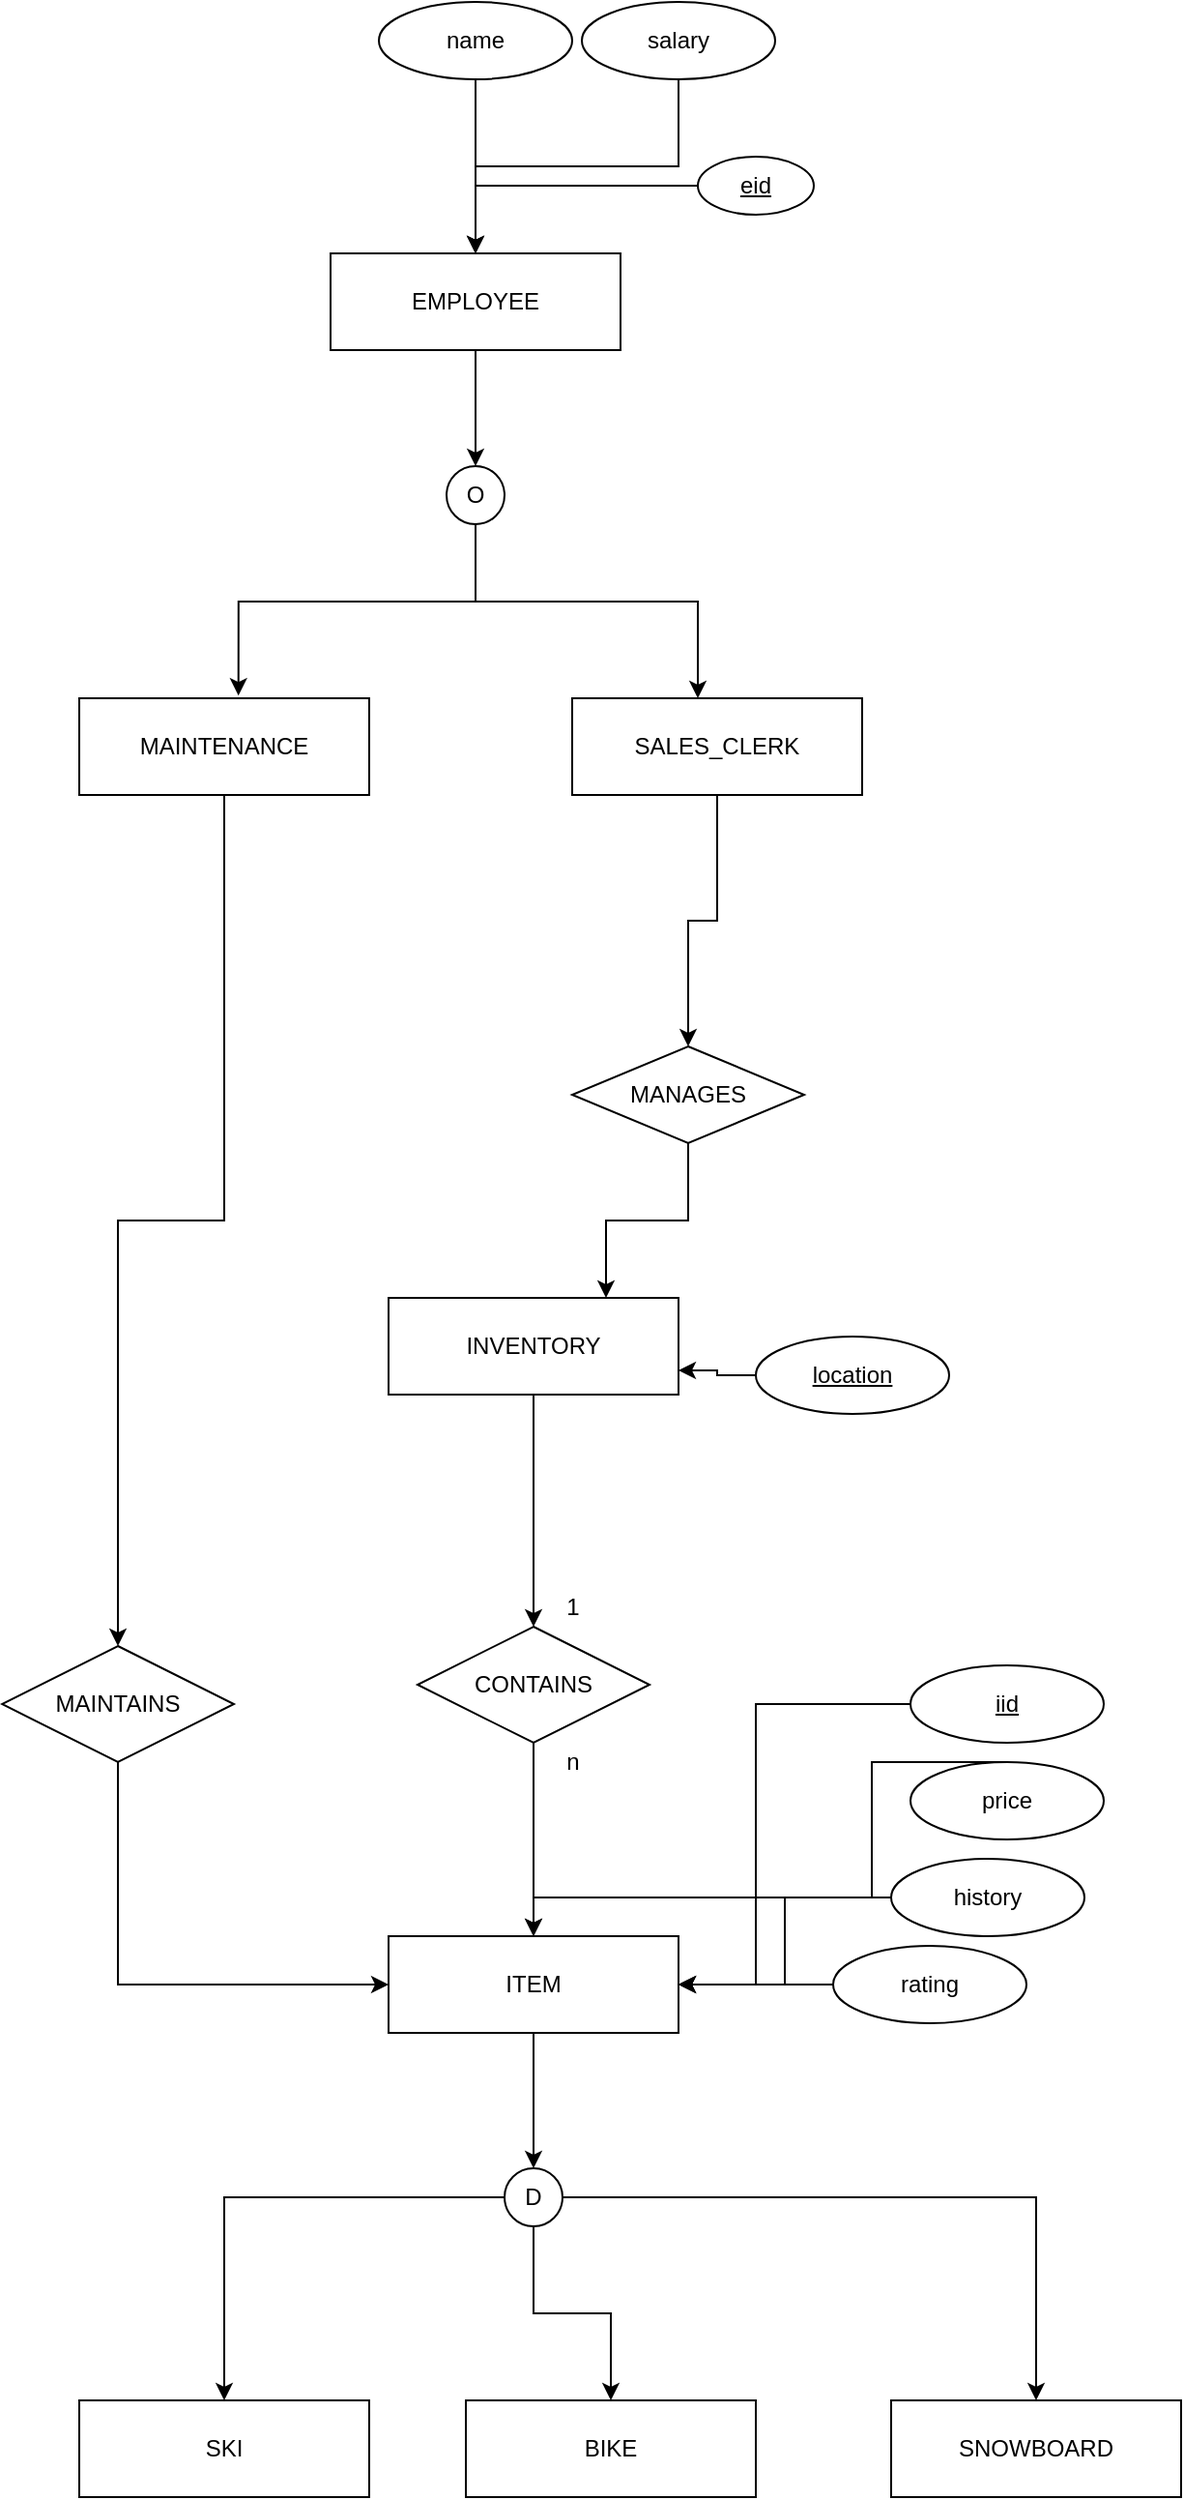 <mxfile version="21.0.6" type="github">
  <diagram id="R2lEEEUBdFMjLlhIrx00" name="Page-1">
    <mxGraphModel dx="2284" dy="869" grid="1" gridSize="10" guides="1" tooltips="1" connect="1" arrows="1" fold="1" page="1" pageScale="1" pageWidth="850" pageHeight="1100" math="0" shadow="0" extFonts="Permanent Marker^https://fonts.googleapis.com/css?family=Permanent+Marker">
      <root>
        <mxCell id="0" />
        <mxCell id="1" parent="0" />
        <mxCell id="FqAEWOyi9yit1yU_Qe8B-56" style="edgeStyle=orthogonalEdgeStyle;rounded=0;orthogonalLoop=1;jettySize=auto;html=1;exitX=0.5;exitY=1;exitDx=0;exitDy=0;" edge="1" parent="1" source="FqAEWOyi9yit1yU_Qe8B-1" target="FqAEWOyi9yit1yU_Qe8B-50">
          <mxGeometry relative="1" as="geometry" />
        </mxCell>
        <mxCell id="FqAEWOyi9yit1yU_Qe8B-1" value="&lt;div&gt;INVENTORY&lt;/div&gt;" style="whiteSpace=wrap;html=1;align=center;" vertex="1" parent="1">
          <mxGeometry x="-50" y="700" width="150" height="50" as="geometry" />
        </mxCell>
        <mxCell id="FqAEWOyi9yit1yU_Qe8B-5" style="edgeStyle=orthogonalEdgeStyle;rounded=0;orthogonalLoop=1;jettySize=auto;html=1;exitX=0.5;exitY=1;exitDx=0;exitDy=0;" edge="1" parent="1" source="FqAEWOyi9yit1yU_Qe8B-3" target="FqAEWOyi9yit1yU_Qe8B-4">
          <mxGeometry relative="1" as="geometry" />
        </mxCell>
        <mxCell id="FqAEWOyi9yit1yU_Qe8B-3" value="EMPLOYEE" style="whiteSpace=wrap;html=1;align=center;" vertex="1" parent="1">
          <mxGeometry x="-80" y="160" width="150" height="50" as="geometry" />
        </mxCell>
        <mxCell id="FqAEWOyi9yit1yU_Qe8B-6" style="edgeStyle=orthogonalEdgeStyle;rounded=0;orthogonalLoop=1;jettySize=auto;html=1;exitX=0.5;exitY=1;exitDx=0;exitDy=0;entryX=0.549;entryY=-0.028;entryDx=0;entryDy=0;entryPerimeter=0;" edge="1" parent="1" source="FqAEWOyi9yit1yU_Qe8B-4" target="FqAEWOyi9yit1yU_Qe8B-7">
          <mxGeometry relative="1" as="geometry">
            <mxPoint x="-120" y="350" as="targetPoint" />
            <Array as="points">
              <mxPoint x="-5" y="340" />
              <mxPoint x="-128" y="340" />
            </Array>
          </mxGeometry>
        </mxCell>
        <mxCell id="FqAEWOyi9yit1yU_Qe8B-4" value="O" style="ellipse;whiteSpace=wrap;html=1;" vertex="1" parent="1">
          <mxGeometry x="-20" y="270" width="30" height="30" as="geometry" />
        </mxCell>
        <mxCell id="FqAEWOyi9yit1yU_Qe8B-60" style="edgeStyle=orthogonalEdgeStyle;rounded=0;orthogonalLoop=1;jettySize=auto;html=1;exitX=0.5;exitY=1;exitDx=0;exitDy=0;entryX=0.5;entryY=0;entryDx=0;entryDy=0;" edge="1" parent="1" source="FqAEWOyi9yit1yU_Qe8B-7" target="FqAEWOyi9yit1yU_Qe8B-58">
          <mxGeometry relative="1" as="geometry" />
        </mxCell>
        <mxCell id="FqAEWOyi9yit1yU_Qe8B-7" value="MAINTENANCE" style="whiteSpace=wrap;html=1;align=center;" vertex="1" parent="1">
          <mxGeometry x="-210" y="390" width="150" height="50" as="geometry" />
        </mxCell>
        <mxCell id="FqAEWOyi9yit1yU_Qe8B-61" style="edgeStyle=orthogonalEdgeStyle;rounded=0;orthogonalLoop=1;jettySize=auto;html=1;exitX=0.5;exitY=1;exitDx=0;exitDy=0;entryX=0.5;entryY=0;entryDx=0;entryDy=0;" edge="1" parent="1" source="FqAEWOyi9yit1yU_Qe8B-8" target="FqAEWOyi9yit1yU_Qe8B-20">
          <mxGeometry relative="1" as="geometry" />
        </mxCell>
        <mxCell id="FqAEWOyi9yit1yU_Qe8B-8" value="SALES_CLERK" style="whiteSpace=wrap;html=1;align=center;" vertex="1" parent="1">
          <mxGeometry x="45" y="390" width="150" height="50" as="geometry" />
        </mxCell>
        <mxCell id="FqAEWOyi9yit1yU_Qe8B-9" style="edgeStyle=orthogonalEdgeStyle;rounded=0;orthogonalLoop=1;jettySize=auto;html=1;exitX=0.5;exitY=1;exitDx=0;exitDy=0;" edge="1" parent="1" source="FqAEWOyi9yit1yU_Qe8B-4" target="FqAEWOyi9yit1yU_Qe8B-8">
          <mxGeometry relative="1" as="geometry">
            <mxPoint x="90" y="390" as="targetPoint" />
            <mxPoint x="23" y="330" as="sourcePoint" />
            <Array as="points">
              <mxPoint x="-5" y="340" />
              <mxPoint x="110" y="340" />
            </Array>
          </mxGeometry>
        </mxCell>
        <mxCell id="FqAEWOyi9yit1yU_Qe8B-11" value="" style="edgeStyle=orthogonalEdgeStyle;rounded=0;orthogonalLoop=1;jettySize=auto;html=1;" edge="1" parent="1" source="FqAEWOyi9yit1yU_Qe8B-10" target="FqAEWOyi9yit1yU_Qe8B-3">
          <mxGeometry relative="1" as="geometry" />
        </mxCell>
        <mxCell id="FqAEWOyi9yit1yU_Qe8B-10" value="&lt;u&gt;eid&lt;/u&gt;" style="ellipse;whiteSpace=wrap;html=1;align=center;" vertex="1" parent="1">
          <mxGeometry x="110" y="110" width="60" height="30" as="geometry" />
        </mxCell>
        <mxCell id="FqAEWOyi9yit1yU_Qe8B-13" value="" style="edgeStyle=orthogonalEdgeStyle;rounded=0;orthogonalLoop=1;jettySize=auto;html=1;" edge="1" parent="1" source="FqAEWOyi9yit1yU_Qe8B-12" target="FqAEWOyi9yit1yU_Qe8B-3">
          <mxGeometry relative="1" as="geometry">
            <Array as="points">
              <mxPoint x="100" y="115" />
              <mxPoint x="-5" y="115" />
            </Array>
          </mxGeometry>
        </mxCell>
        <mxCell id="FqAEWOyi9yit1yU_Qe8B-12" value="salary" style="ellipse;whiteSpace=wrap;html=1;align=center;" vertex="1" parent="1">
          <mxGeometry x="50" y="30" width="100" height="40" as="geometry" />
        </mxCell>
        <mxCell id="FqAEWOyi9yit1yU_Qe8B-19" value="" style="edgeStyle=orthogonalEdgeStyle;rounded=0;orthogonalLoop=1;jettySize=auto;html=1;" edge="1" parent="1" source="FqAEWOyi9yit1yU_Qe8B-14" target="FqAEWOyi9yit1yU_Qe8B-3">
          <mxGeometry relative="1" as="geometry" />
        </mxCell>
        <mxCell id="FqAEWOyi9yit1yU_Qe8B-14" value="name" style="ellipse;whiteSpace=wrap;html=1;align=center;" vertex="1" parent="1">
          <mxGeometry x="-55" y="30" width="100" height="40" as="geometry" />
        </mxCell>
        <mxCell id="FqAEWOyi9yit1yU_Qe8B-62" style="edgeStyle=orthogonalEdgeStyle;rounded=0;orthogonalLoop=1;jettySize=auto;html=1;exitX=0.5;exitY=1;exitDx=0;exitDy=0;entryX=0.75;entryY=0;entryDx=0;entryDy=0;" edge="1" parent="1" source="FqAEWOyi9yit1yU_Qe8B-20" target="FqAEWOyi9yit1yU_Qe8B-1">
          <mxGeometry relative="1" as="geometry" />
        </mxCell>
        <mxCell id="FqAEWOyi9yit1yU_Qe8B-20" value="MANAGES" style="shape=rhombus;perimeter=rhombusPerimeter;whiteSpace=wrap;html=1;align=center;" vertex="1" parent="1">
          <mxGeometry x="45" y="570" width="120" height="50" as="geometry" />
        </mxCell>
        <mxCell id="FqAEWOyi9yit1yU_Qe8B-39" value="" style="edgeStyle=orthogonalEdgeStyle;rounded=0;orthogonalLoop=1;jettySize=auto;html=1;" edge="1" parent="1" source="FqAEWOyi9yit1yU_Qe8B-25" target="FqAEWOyi9yit1yU_Qe8B-38">
          <mxGeometry relative="1" as="geometry" />
        </mxCell>
        <mxCell id="FqAEWOyi9yit1yU_Qe8B-25" value="ITEM" style="whiteSpace=wrap;html=1;align=center;" vertex="1" parent="1">
          <mxGeometry x="-50" y="1030" width="150" height="50" as="geometry" />
        </mxCell>
        <mxCell id="FqAEWOyi9yit1yU_Qe8B-30" value="" style="edgeStyle=orthogonalEdgeStyle;rounded=0;orthogonalLoop=1;jettySize=auto;html=1;" edge="1" parent="1" source="FqAEWOyi9yit1yU_Qe8B-27" target="FqAEWOyi9yit1yU_Qe8B-25">
          <mxGeometry relative="1" as="geometry">
            <Array as="points">
              <mxPoint x="200" y="940" />
              <mxPoint x="200" y="1010" />
              <mxPoint x="25" y="1010" />
            </Array>
          </mxGeometry>
        </mxCell>
        <mxCell id="FqAEWOyi9yit1yU_Qe8B-27" value="&lt;div&gt;price&lt;/div&gt;" style="ellipse;whiteSpace=wrap;html=1;align=center;" vertex="1" parent="1">
          <mxGeometry x="220" y="940" width="100" height="40" as="geometry" />
        </mxCell>
        <mxCell id="FqAEWOyi9yit1yU_Qe8B-31" value="" style="edgeStyle=orthogonalEdgeStyle;rounded=0;orthogonalLoop=1;jettySize=auto;html=1;" edge="1" parent="1" source="FqAEWOyi9yit1yU_Qe8B-28" target="FqAEWOyi9yit1yU_Qe8B-25">
          <mxGeometry relative="1" as="geometry" />
        </mxCell>
        <mxCell id="FqAEWOyi9yit1yU_Qe8B-28" value="history" style="ellipse;whiteSpace=wrap;html=1;align=center;" vertex="1" parent="1">
          <mxGeometry x="210" y="990" width="100" height="40" as="geometry" />
        </mxCell>
        <mxCell id="FqAEWOyi9yit1yU_Qe8B-33" value="" style="edgeStyle=orthogonalEdgeStyle;rounded=0;orthogonalLoop=1;jettySize=auto;html=1;" edge="1" parent="1" source="FqAEWOyi9yit1yU_Qe8B-32" target="FqAEWOyi9yit1yU_Qe8B-25">
          <mxGeometry relative="1" as="geometry">
            <Array as="points">
              <mxPoint x="140" y="910" />
              <mxPoint x="140" y="1055" />
            </Array>
          </mxGeometry>
        </mxCell>
        <mxCell id="FqAEWOyi9yit1yU_Qe8B-32" value="&lt;u&gt;iid&lt;/u&gt;" style="ellipse;whiteSpace=wrap;html=1;align=center;" vertex="1" parent="1">
          <mxGeometry x="220" y="890" width="100" height="40" as="geometry" />
        </mxCell>
        <mxCell id="FqAEWOyi9yit1yU_Qe8B-37" value="" style="edgeStyle=orthogonalEdgeStyle;rounded=0;orthogonalLoop=1;jettySize=auto;html=1;" edge="1" parent="1" source="FqAEWOyi9yit1yU_Qe8B-34" target="FqAEWOyi9yit1yU_Qe8B-25">
          <mxGeometry relative="1" as="geometry" />
        </mxCell>
        <mxCell id="FqAEWOyi9yit1yU_Qe8B-34" value="rating" style="ellipse;whiteSpace=wrap;html=1;align=center;" vertex="1" parent="1">
          <mxGeometry x="180" y="1035" width="100" height="40" as="geometry" />
        </mxCell>
        <mxCell id="FqAEWOyi9yit1yU_Qe8B-47" value="" style="edgeStyle=orthogonalEdgeStyle;rounded=0;orthogonalLoop=1;jettySize=auto;html=1;" edge="1" parent="1" source="FqAEWOyi9yit1yU_Qe8B-38" target="FqAEWOyi9yit1yU_Qe8B-43">
          <mxGeometry relative="1" as="geometry" />
        </mxCell>
        <mxCell id="FqAEWOyi9yit1yU_Qe8B-48" value="" style="edgeStyle=orthogonalEdgeStyle;rounded=0;orthogonalLoop=1;jettySize=auto;html=1;" edge="1" parent="1" source="FqAEWOyi9yit1yU_Qe8B-38" target="FqAEWOyi9yit1yU_Qe8B-42">
          <mxGeometry relative="1" as="geometry" />
        </mxCell>
        <mxCell id="FqAEWOyi9yit1yU_Qe8B-49" value="" style="edgeStyle=orthogonalEdgeStyle;rounded=0;orthogonalLoop=1;jettySize=auto;html=1;" edge="1" parent="1" source="FqAEWOyi9yit1yU_Qe8B-38" target="FqAEWOyi9yit1yU_Qe8B-45">
          <mxGeometry relative="1" as="geometry" />
        </mxCell>
        <mxCell id="FqAEWOyi9yit1yU_Qe8B-38" value="D" style="ellipse;whiteSpace=wrap;html=1;" vertex="1" parent="1">
          <mxGeometry x="10" y="1150" width="30" height="30" as="geometry" />
        </mxCell>
        <mxCell id="FqAEWOyi9yit1yU_Qe8B-42" value="SKI" style="whiteSpace=wrap;html=1;align=center;" vertex="1" parent="1">
          <mxGeometry x="-210" y="1270" width="150" height="50" as="geometry" />
        </mxCell>
        <mxCell id="FqAEWOyi9yit1yU_Qe8B-43" value="BIKE" style="whiteSpace=wrap;html=1;align=center;" vertex="1" parent="1">
          <mxGeometry x="-10" y="1270" width="150" height="50" as="geometry" />
        </mxCell>
        <mxCell id="FqAEWOyi9yit1yU_Qe8B-45" value="SNOWBOARD" style="whiteSpace=wrap;html=1;align=center;" vertex="1" parent="1">
          <mxGeometry x="210" y="1270" width="150" height="50" as="geometry" />
        </mxCell>
        <mxCell id="FqAEWOyi9yit1yU_Qe8B-53" value="" style="edgeStyle=orthogonalEdgeStyle;rounded=0;orthogonalLoop=1;jettySize=auto;html=1;" edge="1" parent="1" source="FqAEWOyi9yit1yU_Qe8B-50" target="FqAEWOyi9yit1yU_Qe8B-25">
          <mxGeometry relative="1" as="geometry" />
        </mxCell>
        <mxCell id="FqAEWOyi9yit1yU_Qe8B-50" value="CONTAINS" style="shape=rhombus;perimeter=rhombusPerimeter;whiteSpace=wrap;html=1;align=center;" vertex="1" parent="1">
          <mxGeometry x="-35" y="870" width="120" height="60" as="geometry" />
        </mxCell>
        <mxCell id="FqAEWOyi9yit1yU_Qe8B-59" style="edgeStyle=orthogonalEdgeStyle;rounded=0;orthogonalLoop=1;jettySize=auto;html=1;exitX=0.5;exitY=1;exitDx=0;exitDy=0;entryX=0;entryY=0.5;entryDx=0;entryDy=0;" edge="1" parent="1" source="FqAEWOyi9yit1yU_Qe8B-58" target="FqAEWOyi9yit1yU_Qe8B-25">
          <mxGeometry relative="1" as="geometry" />
        </mxCell>
        <mxCell id="FqAEWOyi9yit1yU_Qe8B-58" value="MAINTAINS" style="shape=rhombus;perimeter=rhombusPerimeter;whiteSpace=wrap;html=1;align=center;" vertex="1" parent="1">
          <mxGeometry x="-250" y="880" width="120" height="60" as="geometry" />
        </mxCell>
        <mxCell id="FqAEWOyi9yit1yU_Qe8B-64" style="edgeStyle=orthogonalEdgeStyle;rounded=0;orthogonalLoop=1;jettySize=auto;html=1;exitX=0;exitY=0.5;exitDx=0;exitDy=0;entryX=1;entryY=0.75;entryDx=0;entryDy=0;" edge="1" parent="1" source="FqAEWOyi9yit1yU_Qe8B-63" target="FqAEWOyi9yit1yU_Qe8B-1">
          <mxGeometry relative="1" as="geometry" />
        </mxCell>
        <mxCell id="FqAEWOyi9yit1yU_Qe8B-63" value="&lt;u&gt;location&lt;/u&gt;" style="ellipse;whiteSpace=wrap;html=1;align=center;" vertex="1" parent="1">
          <mxGeometry x="140" y="720" width="100" height="40" as="geometry" />
        </mxCell>
        <mxCell id="FqAEWOyi9yit1yU_Qe8B-65" value="1" style="text;html=1;align=center;verticalAlign=middle;resizable=0;points=[];autosize=1;strokeColor=none;fillColor=none;" vertex="1" parent="1">
          <mxGeometry x="30" y="840" width="30" height="40" as="geometry" />
        </mxCell>
        <mxCell id="FqAEWOyi9yit1yU_Qe8B-67" value="n" style="text;html=1;align=center;verticalAlign=middle;resizable=0;points=[];autosize=1;strokeColor=none;fillColor=none;" vertex="1" parent="1">
          <mxGeometry x="30" y="920" width="30" height="40" as="geometry" />
        </mxCell>
      </root>
    </mxGraphModel>
  </diagram>
</mxfile>
